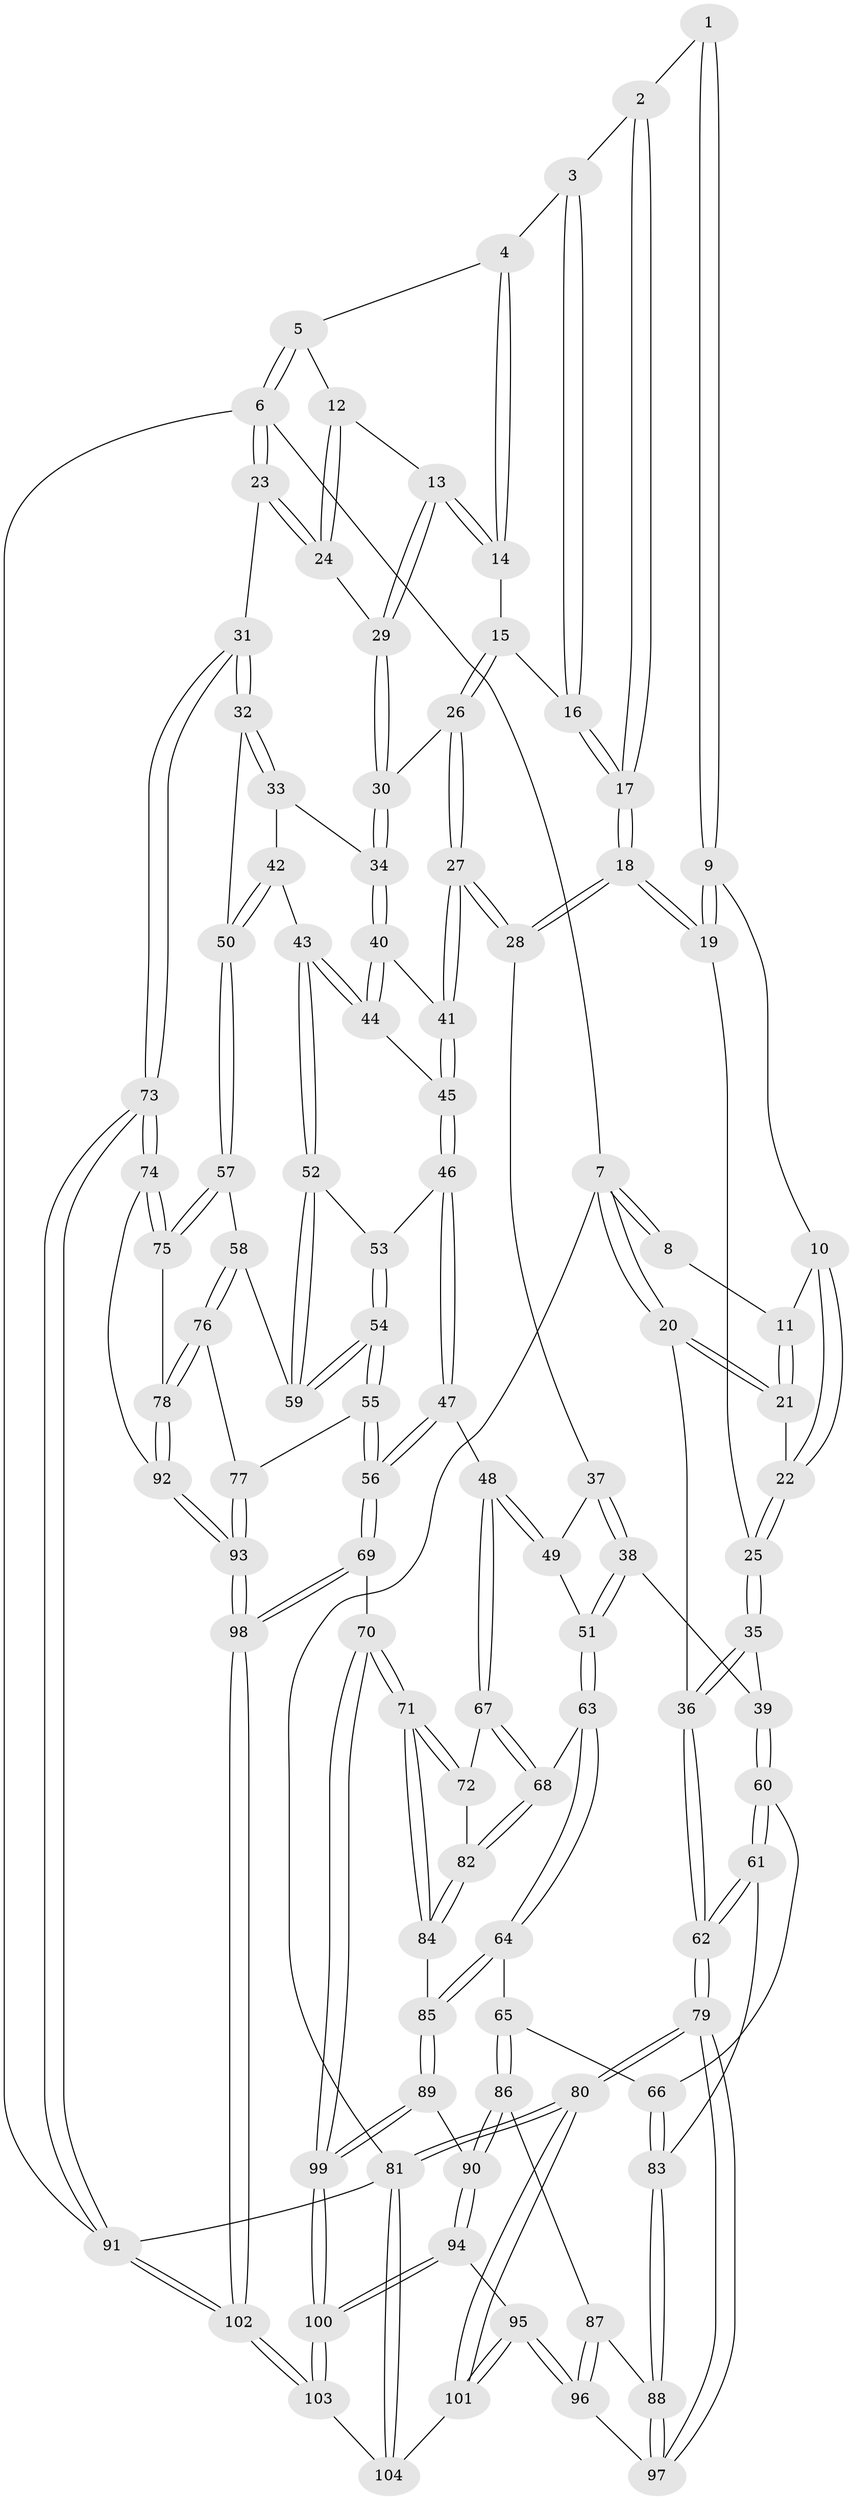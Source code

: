 // coarse degree distribution, {3: 0.13333333333333333, 4: 0.35, 5: 0.45, 6: 0.05, 7: 0.016666666666666666}
// Generated by graph-tools (version 1.1) at 2025/24/03/03/25 07:24:34]
// undirected, 104 vertices, 257 edges
graph export_dot {
graph [start="1"]
  node [color=gray90,style=filled];
  1 [pos="+0.30707895533861324+0"];
  2 [pos="+0.5500851866670179+0"];
  3 [pos="+0.5976751129050556+0"];
  4 [pos="+0.6276369311859532+0"];
  5 [pos="+0.9549821647610413+0"];
  6 [pos="+1+0"];
  7 [pos="+0+0"];
  8 [pos="+0.135966701791543+0"];
  9 [pos="+0.2602881005930039+0.06727330681254177"];
  10 [pos="+0.13757526492226926+0.10119997796945178"];
  11 [pos="+0.07411620373640498+0.0952945211886294"];
  12 [pos="+0.8978727480310544+0.0329058868853886"];
  13 [pos="+0.8443011563928576+0.20930539441179474"];
  14 [pos="+0.6922812374013428+0.08028276532916477"];
  15 [pos="+0.6576609400685532+0.19922774217722714"];
  16 [pos="+0.5980435089345333+0.1975229844586261"];
  17 [pos="+0.45475293637656317+0.24878154097328414"];
  18 [pos="+0.42185873471789787+0.2923242194626312"];
  19 [pos="+0.29984759086897816+0.2177191898493479"];
  20 [pos="+0+0.17399876726724944"];
  21 [pos="+0+0.1920405630474301"];
  22 [pos="+0.12010956649472145+0.2885572181340429"];
  23 [pos="+1+0.2847121766231811"];
  24 [pos="+1+0.23328894076263137"];
  25 [pos="+0.12149584345551888+0.2894372110505064"];
  26 [pos="+0.7144563604408186+0.25996670083533563"];
  27 [pos="+0.4760462366310432+0.3585962363202959"];
  28 [pos="+0.4253985770003113+0.30581991057004854"];
  29 [pos="+0.8448149596935262+0.21821766906932016"];
  30 [pos="+0.7964591614922382+0.2982193278181722"];
  31 [pos="+1+0.4829412293169146"];
  32 [pos="+1+0.4668832706537403"];
  33 [pos="+0.8268312819092557+0.330418537907276"];
  34 [pos="+0.7969423961208574+0.3041129333997545"];
  35 [pos="+0.13095864552843264+0.4551668220912741"];
  36 [pos="+0+0.4196815862754605"];
  37 [pos="+0.3920985027866447+0.33962627529383377"];
  38 [pos="+0.1541483441157801+0.4868891697289062"];
  39 [pos="+0.15181069141429304+0.48657542099914364"];
  40 [pos="+0.7496695387254906+0.3659076884083434"];
  41 [pos="+0.47782991758592835+0.361464363621451"];
  42 [pos="+0.8323356600706713+0.4933880240683981"];
  43 [pos="+0.7142988696060881+0.4775640012807868"];
  44 [pos="+0.7141513274160701+0.4765993868961164"];
  45 [pos="+0.4880935825339686+0.3906754705226673"];
  46 [pos="+0.4907883982060823+0.4533140448600513"];
  47 [pos="+0.45789526313497814+0.54812257801371"];
  48 [pos="+0.44654315501248865+0.5558867969562711"];
  49 [pos="+0.32372287433879854+0.5200876640595163"];
  50 [pos="+0.8891244379209876+0.5278946340906407"];
  51 [pos="+0.25810814148672967+0.5545835182277868"];
  52 [pos="+0.7027352367337664+0.5359517841469987"];
  53 [pos="+0.5384055645858393+0.489151259979434"];
  54 [pos="+0.6433795829759875+0.6376741426063837"];
  55 [pos="+0.6247806091842688+0.6680832281432707"];
  56 [pos="+0.5993406288527461+0.6840080740746316"];
  57 [pos="+0.8251671315761221+0.6111831035177404"];
  58 [pos="+0.7886329746553697+0.6060605478410365"];
  59 [pos="+0.7037806352554056+0.5766512202289518"];
  60 [pos="+0.13646136875322754+0.5127076246854346"];
  61 [pos="+0+0.6248217162671548"];
  62 [pos="+0+0.6333122545830466"];
  63 [pos="+0.2786003422649071+0.6042139242690995"];
  64 [pos="+0.23194039541036046+0.6741407809873985"];
  65 [pos="+0.22057456766380096+0.6818691863178702"];
  66 [pos="+0.14125978867187278+0.6474893080479646"];
  67 [pos="+0.43223527216204716+0.5776079842463007"];
  68 [pos="+0.341010254105241+0.6383557587170691"];
  69 [pos="+0.5395692244694231+0.7835807733951362"];
  70 [pos="+0.5161660261343436+0.7764671772702856"];
  71 [pos="+0.5091872380073383+0.7732035852554648"];
  72 [pos="+0.44625675686768856+0.668928892847833"];
  73 [pos="+1+0.8099826581839139"];
  74 [pos="+0.9269888602849757+0.7519209838798933"];
  75 [pos="+0.8970614788175424+0.7289734936543587"];
  76 [pos="+0.7537763195731624+0.7305903561435518"];
  77 [pos="+0.7116603715989341+0.7221254282610617"];
  78 [pos="+0.758462137986717+0.7332708212479631"];
  79 [pos="+0+1"];
  80 [pos="+0+1"];
  81 [pos="+0+1"];
  82 [pos="+0.34907365349339775+0.6706946965155179"];
  83 [pos="+0.08894804166065132+0.712079258631637"];
  84 [pos="+0.3513991339784735+0.7476636595210825"];
  85 [pos="+0.34306409313658437+0.7537806371816065"];
  86 [pos="+0.2096732326818549+0.7359844513544812"];
  87 [pos="+0.13427892770593922+0.7404822569101367"];
  88 [pos="+0.08898550448961635+0.7122758776017645"];
  89 [pos="+0.32519345927419196+0.77515378989784"];
  90 [pos="+0.23926160976796104+0.7859690487671461"];
  91 [pos="+1+1"];
  92 [pos="+0.7582976357404254+0.8749626665871317"];
  93 [pos="+0.7117790594994391+0.9326418634524509"];
  94 [pos="+0.19705730266665916+0.8507771106510975"];
  95 [pos="+0.16261109183088682+0.8578563055223849"];
  96 [pos="+0.15908520427854653+0.8533392071796269"];
  97 [pos="+0.04807652897915002+0.7878766737355583"];
  98 [pos="+0.6265763153016738+1"];
  99 [pos="+0.33920992167818437+0.8799778047533237"];
  100 [pos="+0.3280125776848571+0.9600546507171217"];
  101 [pos="+0.1258298770821129+0.9120184428568263"];
  102 [pos="+0.623190861323584+1"];
  103 [pos="+0.40017257494171776+1"];
  104 [pos="+0.34400347149351856+1"];
  1 -- 2;
  1 -- 9;
  1 -- 9;
  2 -- 3;
  2 -- 17;
  2 -- 17;
  3 -- 4;
  3 -- 16;
  3 -- 16;
  4 -- 5;
  4 -- 14;
  4 -- 14;
  5 -- 6;
  5 -- 6;
  5 -- 12;
  6 -- 7;
  6 -- 23;
  6 -- 23;
  6 -- 91;
  7 -- 8;
  7 -- 8;
  7 -- 20;
  7 -- 20;
  7 -- 81;
  8 -- 11;
  9 -- 10;
  9 -- 19;
  9 -- 19;
  10 -- 11;
  10 -- 22;
  10 -- 22;
  11 -- 21;
  11 -- 21;
  12 -- 13;
  12 -- 24;
  12 -- 24;
  13 -- 14;
  13 -- 14;
  13 -- 29;
  13 -- 29;
  14 -- 15;
  15 -- 16;
  15 -- 26;
  15 -- 26;
  16 -- 17;
  16 -- 17;
  17 -- 18;
  17 -- 18;
  18 -- 19;
  18 -- 19;
  18 -- 28;
  18 -- 28;
  19 -- 25;
  20 -- 21;
  20 -- 21;
  20 -- 36;
  21 -- 22;
  22 -- 25;
  22 -- 25;
  23 -- 24;
  23 -- 24;
  23 -- 31;
  24 -- 29;
  25 -- 35;
  25 -- 35;
  26 -- 27;
  26 -- 27;
  26 -- 30;
  27 -- 28;
  27 -- 28;
  27 -- 41;
  27 -- 41;
  28 -- 37;
  29 -- 30;
  29 -- 30;
  30 -- 34;
  30 -- 34;
  31 -- 32;
  31 -- 32;
  31 -- 73;
  31 -- 73;
  32 -- 33;
  32 -- 33;
  32 -- 50;
  33 -- 34;
  33 -- 42;
  34 -- 40;
  34 -- 40;
  35 -- 36;
  35 -- 36;
  35 -- 39;
  36 -- 62;
  36 -- 62;
  37 -- 38;
  37 -- 38;
  37 -- 49;
  38 -- 39;
  38 -- 51;
  38 -- 51;
  39 -- 60;
  39 -- 60;
  40 -- 41;
  40 -- 44;
  40 -- 44;
  41 -- 45;
  41 -- 45;
  42 -- 43;
  42 -- 50;
  42 -- 50;
  43 -- 44;
  43 -- 44;
  43 -- 52;
  43 -- 52;
  44 -- 45;
  45 -- 46;
  45 -- 46;
  46 -- 47;
  46 -- 47;
  46 -- 53;
  47 -- 48;
  47 -- 56;
  47 -- 56;
  48 -- 49;
  48 -- 49;
  48 -- 67;
  48 -- 67;
  49 -- 51;
  50 -- 57;
  50 -- 57;
  51 -- 63;
  51 -- 63;
  52 -- 53;
  52 -- 59;
  52 -- 59;
  53 -- 54;
  53 -- 54;
  54 -- 55;
  54 -- 55;
  54 -- 59;
  54 -- 59;
  55 -- 56;
  55 -- 56;
  55 -- 77;
  56 -- 69;
  56 -- 69;
  57 -- 58;
  57 -- 75;
  57 -- 75;
  58 -- 59;
  58 -- 76;
  58 -- 76;
  60 -- 61;
  60 -- 61;
  60 -- 66;
  61 -- 62;
  61 -- 62;
  61 -- 83;
  62 -- 79;
  62 -- 79;
  63 -- 64;
  63 -- 64;
  63 -- 68;
  64 -- 65;
  64 -- 85;
  64 -- 85;
  65 -- 66;
  65 -- 86;
  65 -- 86;
  66 -- 83;
  66 -- 83;
  67 -- 68;
  67 -- 68;
  67 -- 72;
  68 -- 82;
  68 -- 82;
  69 -- 70;
  69 -- 98;
  69 -- 98;
  70 -- 71;
  70 -- 71;
  70 -- 99;
  70 -- 99;
  71 -- 72;
  71 -- 72;
  71 -- 84;
  71 -- 84;
  72 -- 82;
  73 -- 74;
  73 -- 74;
  73 -- 91;
  73 -- 91;
  74 -- 75;
  74 -- 75;
  74 -- 92;
  75 -- 78;
  76 -- 77;
  76 -- 78;
  76 -- 78;
  77 -- 93;
  77 -- 93;
  78 -- 92;
  78 -- 92;
  79 -- 80;
  79 -- 80;
  79 -- 97;
  79 -- 97;
  80 -- 81;
  80 -- 81;
  80 -- 101;
  80 -- 101;
  81 -- 104;
  81 -- 104;
  81 -- 91;
  82 -- 84;
  82 -- 84;
  83 -- 88;
  83 -- 88;
  84 -- 85;
  85 -- 89;
  85 -- 89;
  86 -- 87;
  86 -- 90;
  86 -- 90;
  87 -- 88;
  87 -- 96;
  87 -- 96;
  88 -- 97;
  88 -- 97;
  89 -- 90;
  89 -- 99;
  89 -- 99;
  90 -- 94;
  90 -- 94;
  91 -- 102;
  91 -- 102;
  92 -- 93;
  92 -- 93;
  93 -- 98;
  93 -- 98;
  94 -- 95;
  94 -- 100;
  94 -- 100;
  95 -- 96;
  95 -- 96;
  95 -- 101;
  95 -- 101;
  96 -- 97;
  98 -- 102;
  98 -- 102;
  99 -- 100;
  99 -- 100;
  100 -- 103;
  100 -- 103;
  101 -- 104;
  102 -- 103;
  102 -- 103;
  103 -- 104;
}
